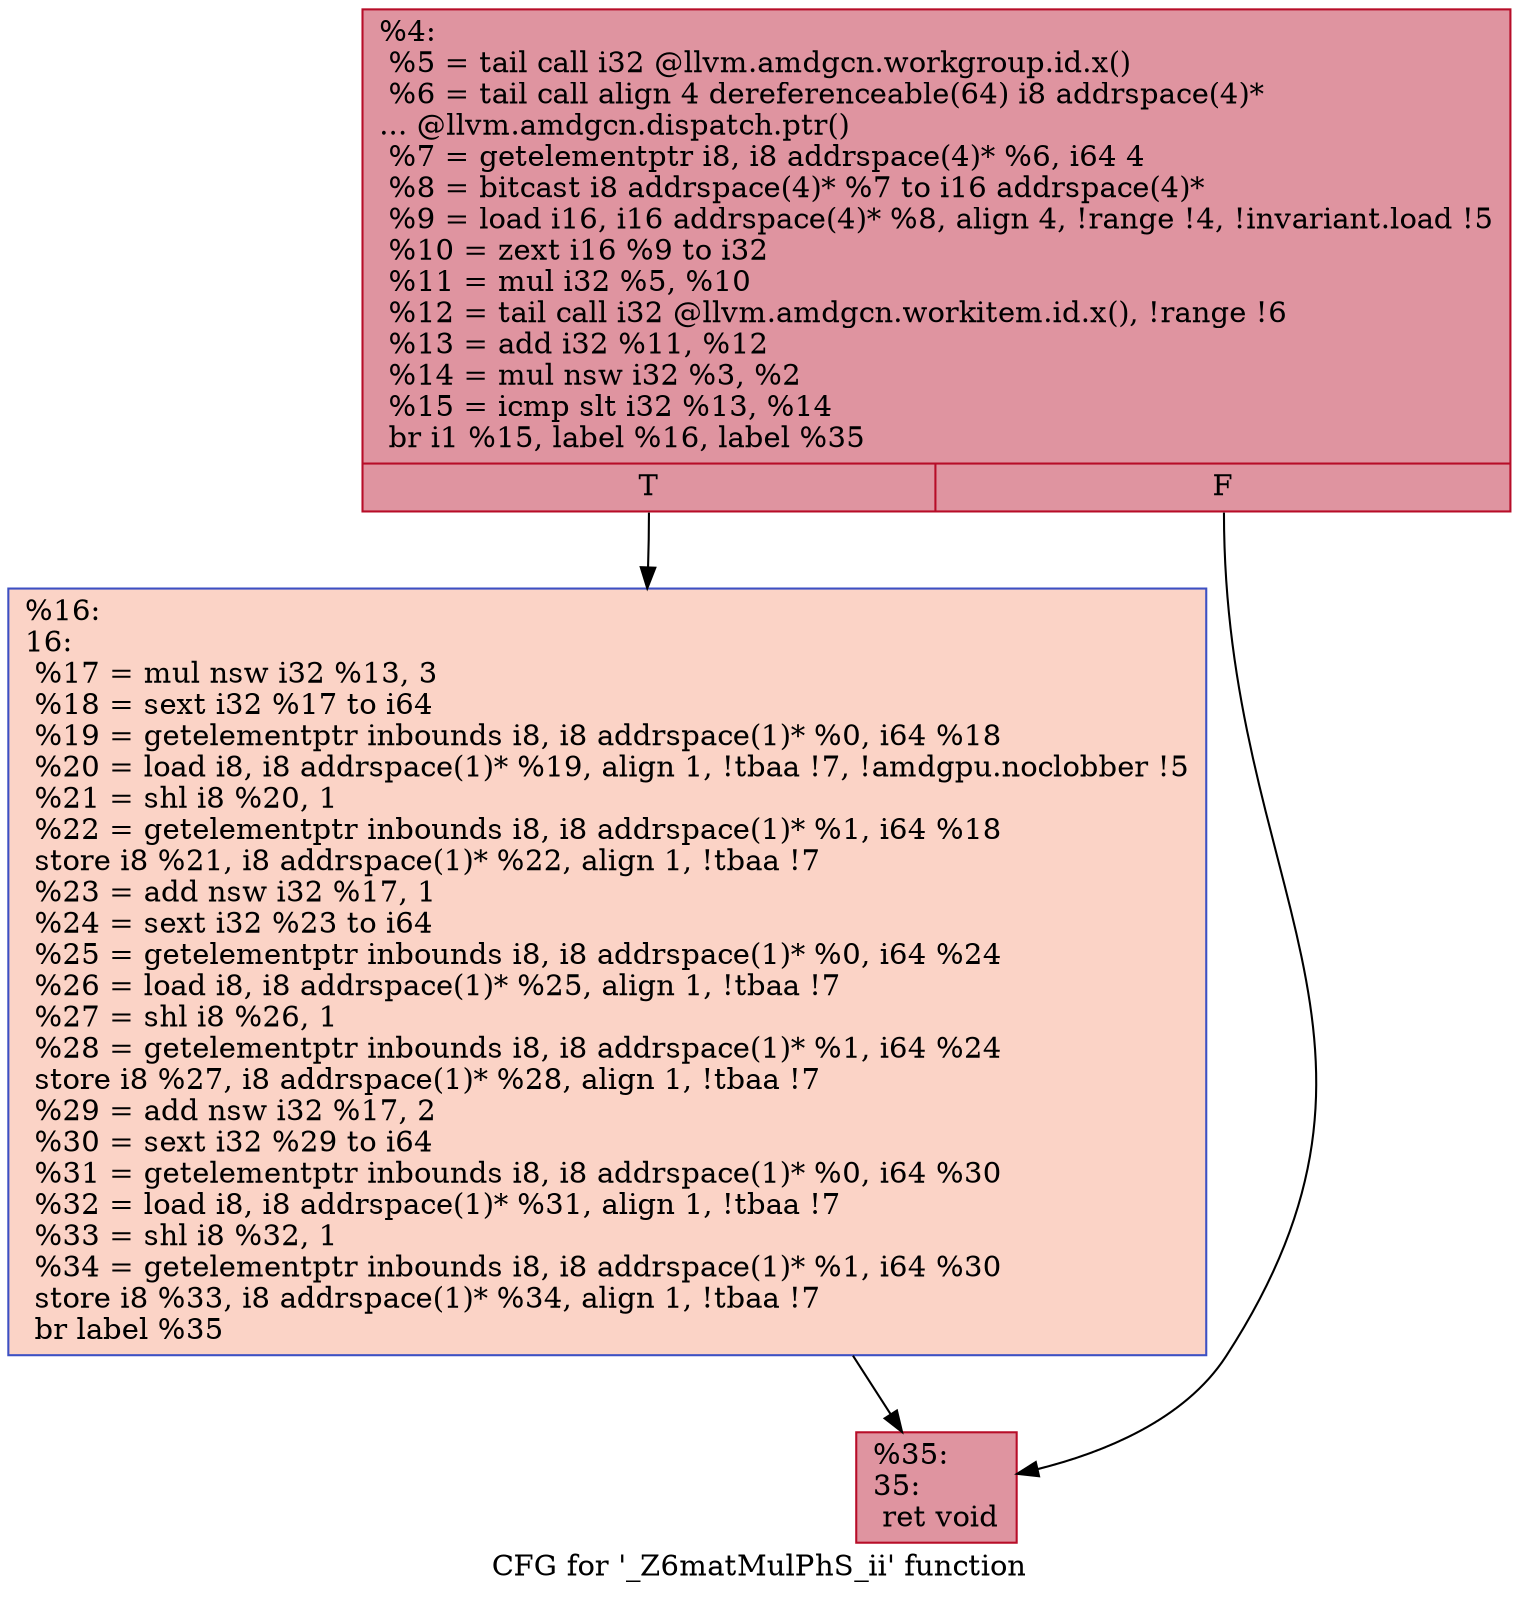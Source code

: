 digraph "CFG for '_Z6matMulPhS_ii' function" {
	label="CFG for '_Z6matMulPhS_ii' function";

	Node0x6496250 [shape=record,color="#b70d28ff", style=filled, fillcolor="#b70d2870",label="{%4:\l  %5 = tail call i32 @llvm.amdgcn.workgroup.id.x()\l  %6 = tail call align 4 dereferenceable(64) i8 addrspace(4)*\l... @llvm.amdgcn.dispatch.ptr()\l  %7 = getelementptr i8, i8 addrspace(4)* %6, i64 4\l  %8 = bitcast i8 addrspace(4)* %7 to i16 addrspace(4)*\l  %9 = load i16, i16 addrspace(4)* %8, align 4, !range !4, !invariant.load !5\l  %10 = zext i16 %9 to i32\l  %11 = mul i32 %5, %10\l  %12 = tail call i32 @llvm.amdgcn.workitem.id.x(), !range !6\l  %13 = add i32 %11, %12\l  %14 = mul nsw i32 %3, %2\l  %15 = icmp slt i32 %13, %14\l  br i1 %15, label %16, label %35\l|{<s0>T|<s1>F}}"];
	Node0x6496250:s0 -> Node0x6498200;
	Node0x6496250:s1 -> Node0x6498290;
	Node0x6498200 [shape=record,color="#3d50c3ff", style=filled, fillcolor="#f59c7d70",label="{%16:\l16:                                               \l  %17 = mul nsw i32 %13, 3\l  %18 = sext i32 %17 to i64\l  %19 = getelementptr inbounds i8, i8 addrspace(1)* %0, i64 %18\l  %20 = load i8, i8 addrspace(1)* %19, align 1, !tbaa !7, !amdgpu.noclobber !5\l  %21 = shl i8 %20, 1\l  %22 = getelementptr inbounds i8, i8 addrspace(1)* %1, i64 %18\l  store i8 %21, i8 addrspace(1)* %22, align 1, !tbaa !7\l  %23 = add nsw i32 %17, 1\l  %24 = sext i32 %23 to i64\l  %25 = getelementptr inbounds i8, i8 addrspace(1)* %0, i64 %24\l  %26 = load i8, i8 addrspace(1)* %25, align 1, !tbaa !7\l  %27 = shl i8 %26, 1\l  %28 = getelementptr inbounds i8, i8 addrspace(1)* %1, i64 %24\l  store i8 %27, i8 addrspace(1)* %28, align 1, !tbaa !7\l  %29 = add nsw i32 %17, 2\l  %30 = sext i32 %29 to i64\l  %31 = getelementptr inbounds i8, i8 addrspace(1)* %0, i64 %30\l  %32 = load i8, i8 addrspace(1)* %31, align 1, !tbaa !7\l  %33 = shl i8 %32, 1\l  %34 = getelementptr inbounds i8, i8 addrspace(1)* %1, i64 %30\l  store i8 %33, i8 addrspace(1)* %34, align 1, !tbaa !7\l  br label %35\l}"];
	Node0x6498200 -> Node0x6498290;
	Node0x6498290 [shape=record,color="#b70d28ff", style=filled, fillcolor="#b70d2870",label="{%35:\l35:                                               \l  ret void\l}"];
}
